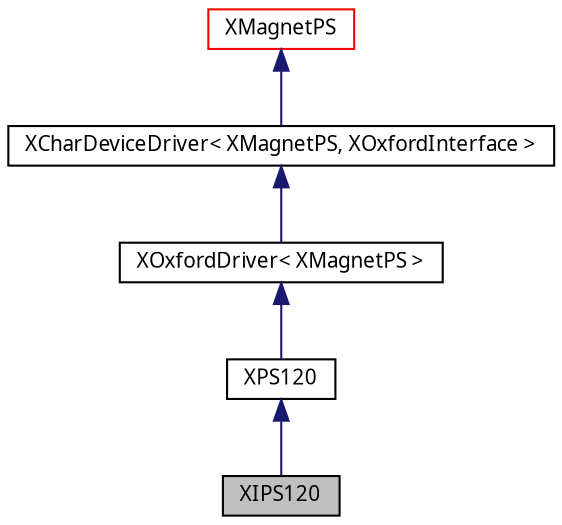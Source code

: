 digraph G
{
  edge [fontname="FreeSans.ttf",fontsize=10,labelfontname="FreeSans.ttf",labelfontsize=10];
  node [fontname="FreeSans.ttf",fontsize=10,shape=record];
  Node1 [label="XIPS120",height=0.2,width=0.4,color="black", fillcolor="grey75", style="filled" fontcolor="black"];
  Node2 -> Node1 [dir=back,color="midnightblue",fontsize=10,style="solid",fontname="FreeSans.ttf"];
  Node2 [label="XPS120",height=0.2,width=0.4,color="black", fillcolor="white", style="filled",URL="$class_x_p_s120.html"];
  Node3 -> Node2 [dir=back,color="midnightblue",fontsize=10,style="solid",fontname="FreeSans.ttf"];
  Node3 [label="XOxfordDriver\< XMagnetPS \>",height=0.2,width=0.4,color="black", fillcolor="white", style="filled",URL="$class_x_oxford_driver.html"];
  Node4 -> Node3 [dir=back,color="midnightblue",fontsize=10,style="solid",fontname="FreeSans.ttf"];
  Node4 [label="XCharDeviceDriver\< XMagnetPS, XOxfordInterface \>",height=0.2,width=0.4,color="black", fillcolor="white", style="filled",URL="$class_x_char_device_driver.html"];
  Node5 -> Node4 [dir=back,color="midnightblue",fontsize=10,style="solid",fontname="FreeSans.ttf"];
  Node5 [label="XMagnetPS",height=0.2,width=0.4,color="red", fillcolor="white", style="filled",URL="$class_x_magnet_p_s.html"];
}
